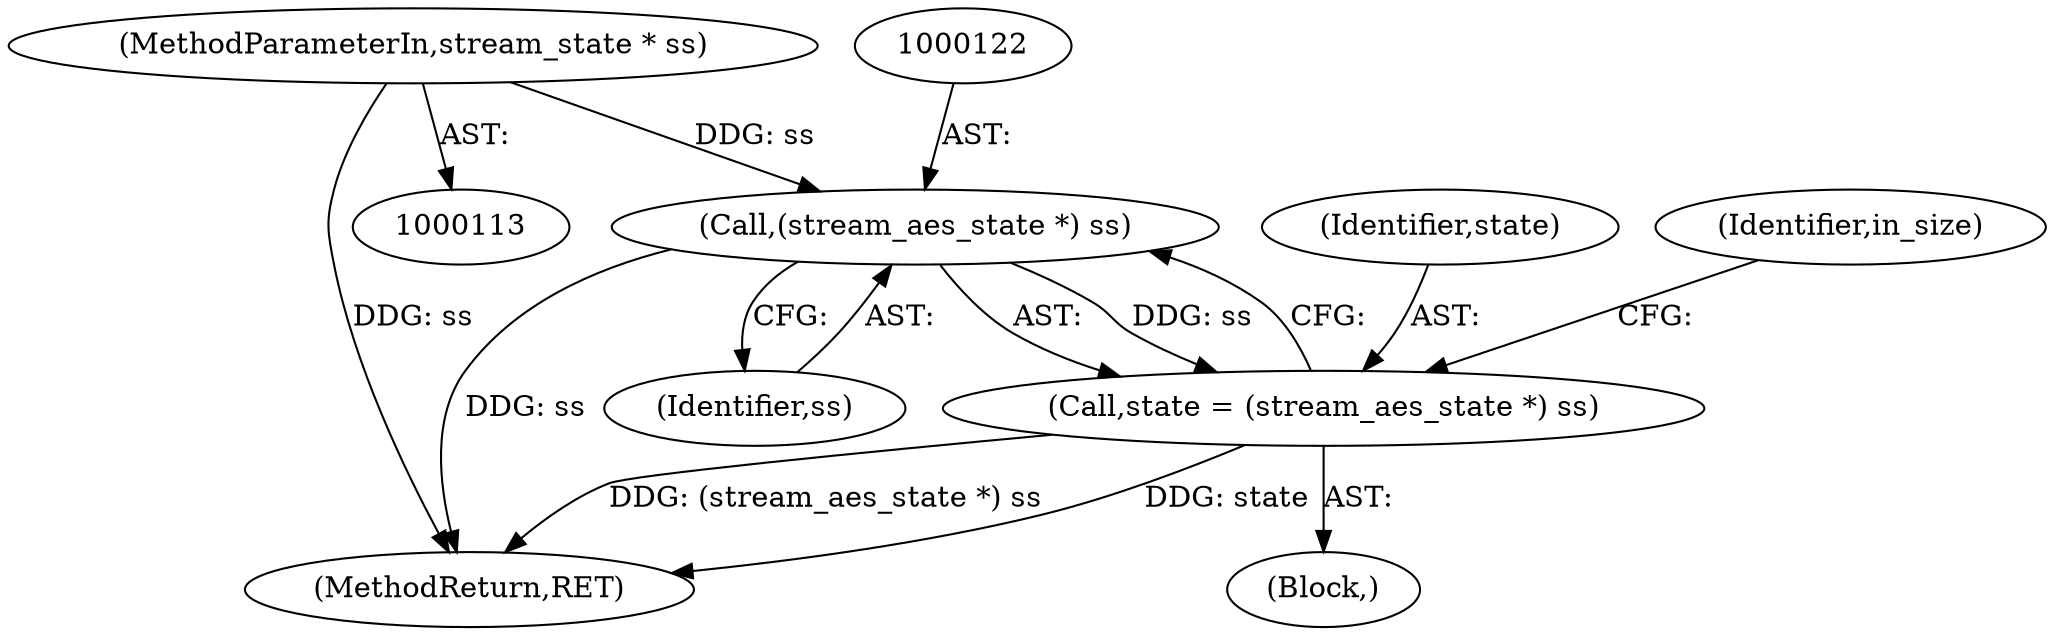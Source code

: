 digraph "0_ghostscript_8e9ce5016db968b40e4ec255a3005f2786cce45f_0@pointer" {
"1000121" [label="(Call,(stream_aes_state *) ss)"];
"1000114" [label="(MethodParameterIn,stream_state * ss)"];
"1000119" [label="(Call,state = (stream_aes_state *) ss)"];
"1000121" [label="(Call,(stream_aes_state *) ss)"];
"1000397" [label="(MethodReturn,RET)"];
"1000119" [label="(Call,state = (stream_aes_state *) ss)"];
"1000114" [label="(MethodParameterIn,stream_state * ss)"];
"1000123" [label="(Identifier,ss)"];
"1000120" [label="(Identifier,state)"];
"1000118" [label="(Block,)"];
"1000127" [label="(Identifier,in_size)"];
"1000121" -> "1000119"  [label="AST: "];
"1000121" -> "1000123"  [label="CFG: "];
"1000122" -> "1000121"  [label="AST: "];
"1000123" -> "1000121"  [label="AST: "];
"1000119" -> "1000121"  [label="CFG: "];
"1000121" -> "1000397"  [label="DDG: ss"];
"1000121" -> "1000119"  [label="DDG: ss"];
"1000114" -> "1000121"  [label="DDG: ss"];
"1000114" -> "1000113"  [label="AST: "];
"1000114" -> "1000397"  [label="DDG: ss"];
"1000119" -> "1000118"  [label="AST: "];
"1000120" -> "1000119"  [label="AST: "];
"1000127" -> "1000119"  [label="CFG: "];
"1000119" -> "1000397"  [label="DDG: (stream_aes_state *) ss"];
"1000119" -> "1000397"  [label="DDG: state"];
}
